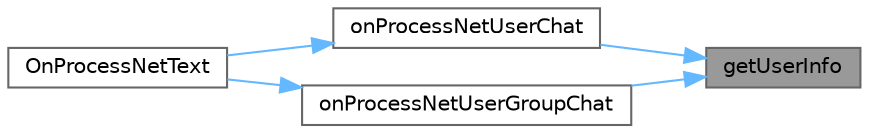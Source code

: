 digraph "getUserInfo"
{
 // LATEX_PDF_SIZE
  bgcolor="transparent";
  edge [fontname=Helvetica,fontsize=10,labelfontname=Helvetica,labelfontsize=10];
  node [fontname=Helvetica,fontsize=10,shape=box,height=0.2,width=0.4];
  rankdir="RL";
  Node1 [id="Node000001",label="getUserInfo",height=0.2,width=0.4,color="gray40", fillcolor="grey60", style="filled", fontcolor="black",tooltip="根据用户ID得到用户数据"];
  Node1 -> Node2 [id="edge1_Node000001_Node000002",dir="back",color="steelblue1",style="solid",tooltip=" "];
  Node2 [id="Node000002",label="onProcessNetUserChat",height=0.2,width=0.4,color="grey40", fillcolor="white", style="filled",URL="$classcchatserver.html#a432eb6af8b7153bffb6399c3f4cf31cf",tooltip="处理用户聊天消息"];
  Node2 -> Node3 [id="edge2_Node000002_Node000003",dir="back",color="steelblue1",style="solid",tooltip=" "];
  Node3 [id="Node000003",label="OnProcessNetText",height=0.2,width=0.4,color="grey40", fillcolor="white", style="filled",URL="$classcchatserver.html#a2122f43bc76cad23f89fc7d696f6c2e2",tooltip="处理网络字符串消息"];
  Node1 -> Node4 [id="edge3_Node000001_Node000004",dir="back",color="steelblue1",style="solid",tooltip=" "];
  Node4 [id="Node000004",label="onProcessNetUserGroupChat",height=0.2,width=0.4,color="grey40", fillcolor="white", style="filled",URL="$classcchatserver.html#ae30087229532fedfbc73faf40bdd1863",tooltip="处理用户聊天消息"];
  Node4 -> Node3 [id="edge4_Node000004_Node000003",dir="back",color="steelblue1",style="solid",tooltip=" "];
}

